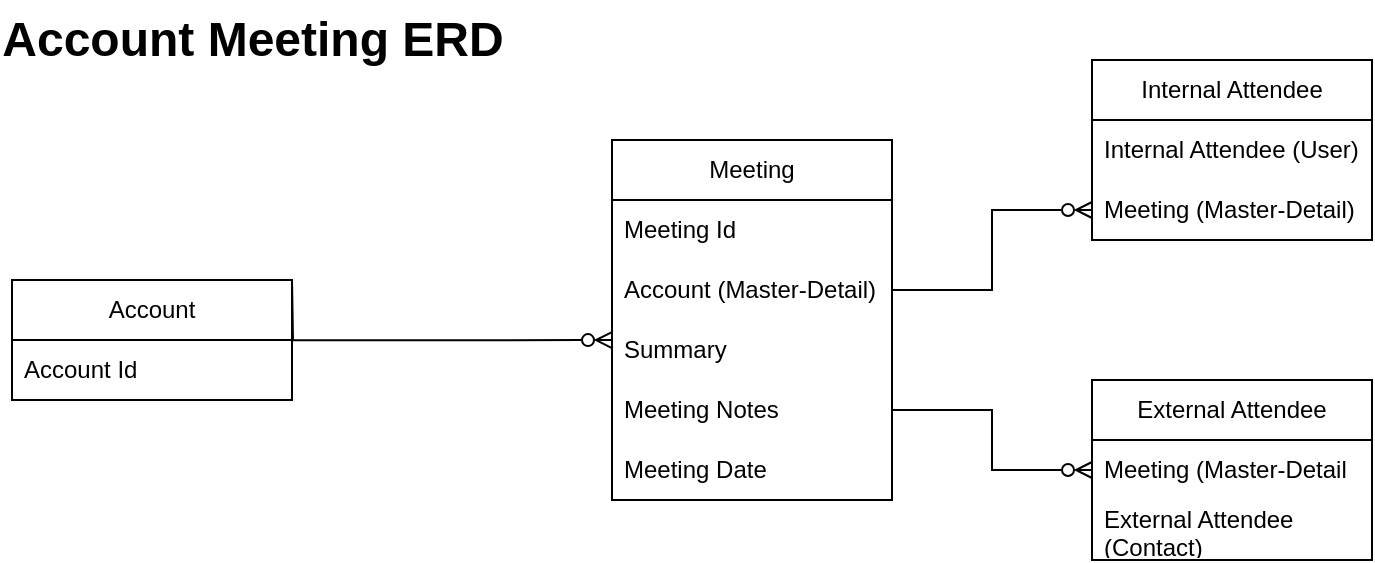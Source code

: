 <mxfile version="22.1.18" type="github">
  <diagram id="R2lEEEUBdFMjLlhIrx00" name="Page-1">
    <mxGraphModel dx="1000" dy="550" grid="1" gridSize="10" guides="1" tooltips="1" connect="1" arrows="1" fold="1" page="1" pageScale="1" pageWidth="850" pageHeight="1100" math="0" shadow="0" extFonts="Permanent Marker^https://fonts.googleapis.com/css?family=Permanent+Marker">
      <root>
        <mxCell id="0" />
        <mxCell id="1" parent="0" />
        <mxCell id="PYggItDcrpLdeYOfX02m-16" value="Account" style="swimlane;fontStyle=0;childLayout=stackLayout;horizontal=1;startSize=30;horizontalStack=0;resizeParent=1;resizeParentMax=0;resizeLast=0;collapsible=1;marginBottom=0;whiteSpace=wrap;html=1;" vertex="1" parent="1">
          <mxGeometry x="100" y="440" width="140" height="60" as="geometry" />
        </mxCell>
        <mxCell id="PYggItDcrpLdeYOfX02m-17" value="Account Id" style="text;strokeColor=none;fillColor=none;align=left;verticalAlign=middle;spacingLeft=4;spacingRight=4;overflow=hidden;points=[[0,0.5],[1,0.5]];portConstraint=eastwest;rotatable=0;whiteSpace=wrap;html=1;" vertex="1" parent="PYggItDcrpLdeYOfX02m-16">
          <mxGeometry y="30" width="140" height="30" as="geometry" />
        </mxCell>
        <mxCell id="PYggItDcrpLdeYOfX02m-20" value="Meeting" style="swimlane;fontStyle=0;childLayout=stackLayout;horizontal=1;startSize=30;horizontalStack=0;resizeParent=1;resizeParentMax=0;resizeLast=0;collapsible=1;marginBottom=0;whiteSpace=wrap;html=1;" vertex="1" parent="1">
          <mxGeometry x="400" y="370" width="140" height="180" as="geometry" />
        </mxCell>
        <mxCell id="PYggItDcrpLdeYOfX02m-21" value="Meeting Id" style="text;strokeColor=none;fillColor=none;align=left;verticalAlign=middle;spacingLeft=4;spacingRight=4;overflow=hidden;points=[[0,0.5],[1,0.5]];portConstraint=eastwest;rotatable=0;whiteSpace=wrap;html=1;" vertex="1" parent="PYggItDcrpLdeYOfX02m-20">
          <mxGeometry y="30" width="140" height="30" as="geometry" />
        </mxCell>
        <mxCell id="PYggItDcrpLdeYOfX02m-36" value="Account (Master-Detail)" style="text;strokeColor=none;fillColor=none;align=left;verticalAlign=middle;spacingLeft=4;spacingRight=4;overflow=hidden;points=[[0,0.5],[1,0.5]];portConstraint=eastwest;rotatable=0;whiteSpace=wrap;html=1;" vertex="1" parent="PYggItDcrpLdeYOfX02m-20">
          <mxGeometry y="60" width="140" height="30" as="geometry" />
        </mxCell>
        <mxCell id="PYggItDcrpLdeYOfX02m-22" value="Summary&lt;span style=&quot;white-space: pre;&quot;&gt;&#x9;&lt;/span&gt;" style="text;strokeColor=none;fillColor=none;align=left;verticalAlign=middle;spacingLeft=4;spacingRight=4;overflow=hidden;points=[[0,0.5],[1,0.5]];portConstraint=eastwest;rotatable=0;whiteSpace=wrap;html=1;" vertex="1" parent="PYggItDcrpLdeYOfX02m-20">
          <mxGeometry y="90" width="140" height="30" as="geometry" />
        </mxCell>
        <mxCell id="PYggItDcrpLdeYOfX02m-23" value="Meeting Notes" style="text;strokeColor=none;fillColor=none;align=left;verticalAlign=middle;spacingLeft=4;spacingRight=4;overflow=hidden;points=[[0,0.5],[1,0.5]];portConstraint=eastwest;rotatable=0;whiteSpace=wrap;html=1;" vertex="1" parent="PYggItDcrpLdeYOfX02m-20">
          <mxGeometry y="120" width="140" height="30" as="geometry" />
        </mxCell>
        <mxCell id="PYggItDcrpLdeYOfX02m-35" value="Meeting Date" style="text;strokeColor=none;fillColor=none;align=left;verticalAlign=middle;spacingLeft=4;spacingRight=4;overflow=hidden;points=[[0,0.5],[1,0.5]];portConstraint=eastwest;rotatable=0;whiteSpace=wrap;html=1;" vertex="1" parent="PYggItDcrpLdeYOfX02m-20">
          <mxGeometry y="150" width="140" height="30" as="geometry" />
        </mxCell>
        <mxCell id="PYggItDcrpLdeYOfX02m-24" value="Internal Attendee" style="swimlane;fontStyle=0;childLayout=stackLayout;horizontal=1;startSize=30;horizontalStack=0;resizeParent=1;resizeParentMax=0;resizeLast=0;collapsible=1;marginBottom=0;whiteSpace=wrap;html=1;" vertex="1" parent="1">
          <mxGeometry x="640" y="330" width="140" height="90" as="geometry" />
        </mxCell>
        <mxCell id="PYggItDcrpLdeYOfX02m-25" value="Internal Attendee (User)" style="text;strokeColor=none;fillColor=none;align=left;verticalAlign=middle;spacingLeft=4;spacingRight=4;overflow=hidden;points=[[0,0.5],[1,0.5]];portConstraint=eastwest;rotatable=0;whiteSpace=wrap;html=1;" vertex="1" parent="PYggItDcrpLdeYOfX02m-24">
          <mxGeometry y="30" width="140" height="30" as="geometry" />
        </mxCell>
        <mxCell id="PYggItDcrpLdeYOfX02m-26" value="Meeting (Master-Detail)" style="text;strokeColor=none;fillColor=none;align=left;verticalAlign=middle;spacingLeft=4;spacingRight=4;overflow=hidden;points=[[0,0.5],[1,0.5]];portConstraint=eastwest;rotatable=0;whiteSpace=wrap;html=1;" vertex="1" parent="PYggItDcrpLdeYOfX02m-24">
          <mxGeometry y="60" width="140" height="30" as="geometry" />
        </mxCell>
        <mxCell id="PYggItDcrpLdeYOfX02m-28" value="External Attendee" style="swimlane;fontStyle=0;childLayout=stackLayout;horizontal=1;startSize=30;horizontalStack=0;resizeParent=1;resizeParentMax=0;resizeLast=0;collapsible=1;marginBottom=0;whiteSpace=wrap;html=1;" vertex="1" parent="1">
          <mxGeometry x="640" y="490" width="140" height="90" as="geometry" />
        </mxCell>
        <mxCell id="PYggItDcrpLdeYOfX02m-29" value="Meeting (Master-Detail" style="text;strokeColor=none;fillColor=none;align=left;verticalAlign=middle;spacingLeft=4;spacingRight=4;overflow=hidden;points=[[0,0.5],[1,0.5]];portConstraint=eastwest;rotatable=0;whiteSpace=wrap;html=1;" vertex="1" parent="PYggItDcrpLdeYOfX02m-28">
          <mxGeometry y="30" width="140" height="30" as="geometry" />
        </mxCell>
        <mxCell id="PYggItDcrpLdeYOfX02m-37" value="External Attendee (Contact)" style="text;strokeColor=none;fillColor=none;align=left;verticalAlign=middle;spacingLeft=4;spacingRight=4;overflow=hidden;points=[[0,0.5],[1,0.5]];portConstraint=eastwest;rotatable=0;whiteSpace=wrap;html=1;" vertex="1" parent="PYggItDcrpLdeYOfX02m-28">
          <mxGeometry y="60" width="140" height="30" as="geometry" />
        </mxCell>
        <mxCell id="PYggItDcrpLdeYOfX02m-33" style="edgeStyle=orthogonalEdgeStyle;rounded=0;orthogonalLoop=1;jettySize=auto;html=1;entryX=0;entryY=0.335;entryDx=0;entryDy=0;entryPerimeter=0;endArrow=ERzeroToMany;endFill=0;" edge="1" parent="1" target="PYggItDcrpLdeYOfX02m-22">
          <mxGeometry relative="1" as="geometry">
            <mxPoint x="240" y="440.001" as="sourcePoint" />
            <mxPoint x="395.52" y="440.04" as="targetPoint" />
          </mxGeometry>
        </mxCell>
        <mxCell id="PYggItDcrpLdeYOfX02m-38" value="" style="edgeStyle=orthogonalEdgeStyle;rounded=0;orthogonalLoop=1;jettySize=auto;html=1;endArrow=ERzeroToMany;endFill=0;" edge="1" parent="1" source="PYggItDcrpLdeYOfX02m-36" target="PYggItDcrpLdeYOfX02m-26">
          <mxGeometry relative="1" as="geometry" />
        </mxCell>
        <mxCell id="PYggItDcrpLdeYOfX02m-39" value="" style="edgeStyle=orthogonalEdgeStyle;rounded=0;orthogonalLoop=1;jettySize=auto;html=1;endArrow=ERzeroToMany;endFill=0;" edge="1" parent="1" source="PYggItDcrpLdeYOfX02m-23" target="PYggItDcrpLdeYOfX02m-29">
          <mxGeometry relative="1" as="geometry" />
        </mxCell>
        <mxCell id="PYggItDcrpLdeYOfX02m-40" value="&lt;div&gt;Account Meeting ERD&lt;/div&gt;" style="text;strokeColor=none;fillColor=none;html=1;fontSize=24;fontStyle=1;verticalAlign=middle;align=center;" vertex="1" parent="1">
          <mxGeometry x="170" y="300" width="100" height="40" as="geometry" />
        </mxCell>
      </root>
    </mxGraphModel>
  </diagram>
</mxfile>
